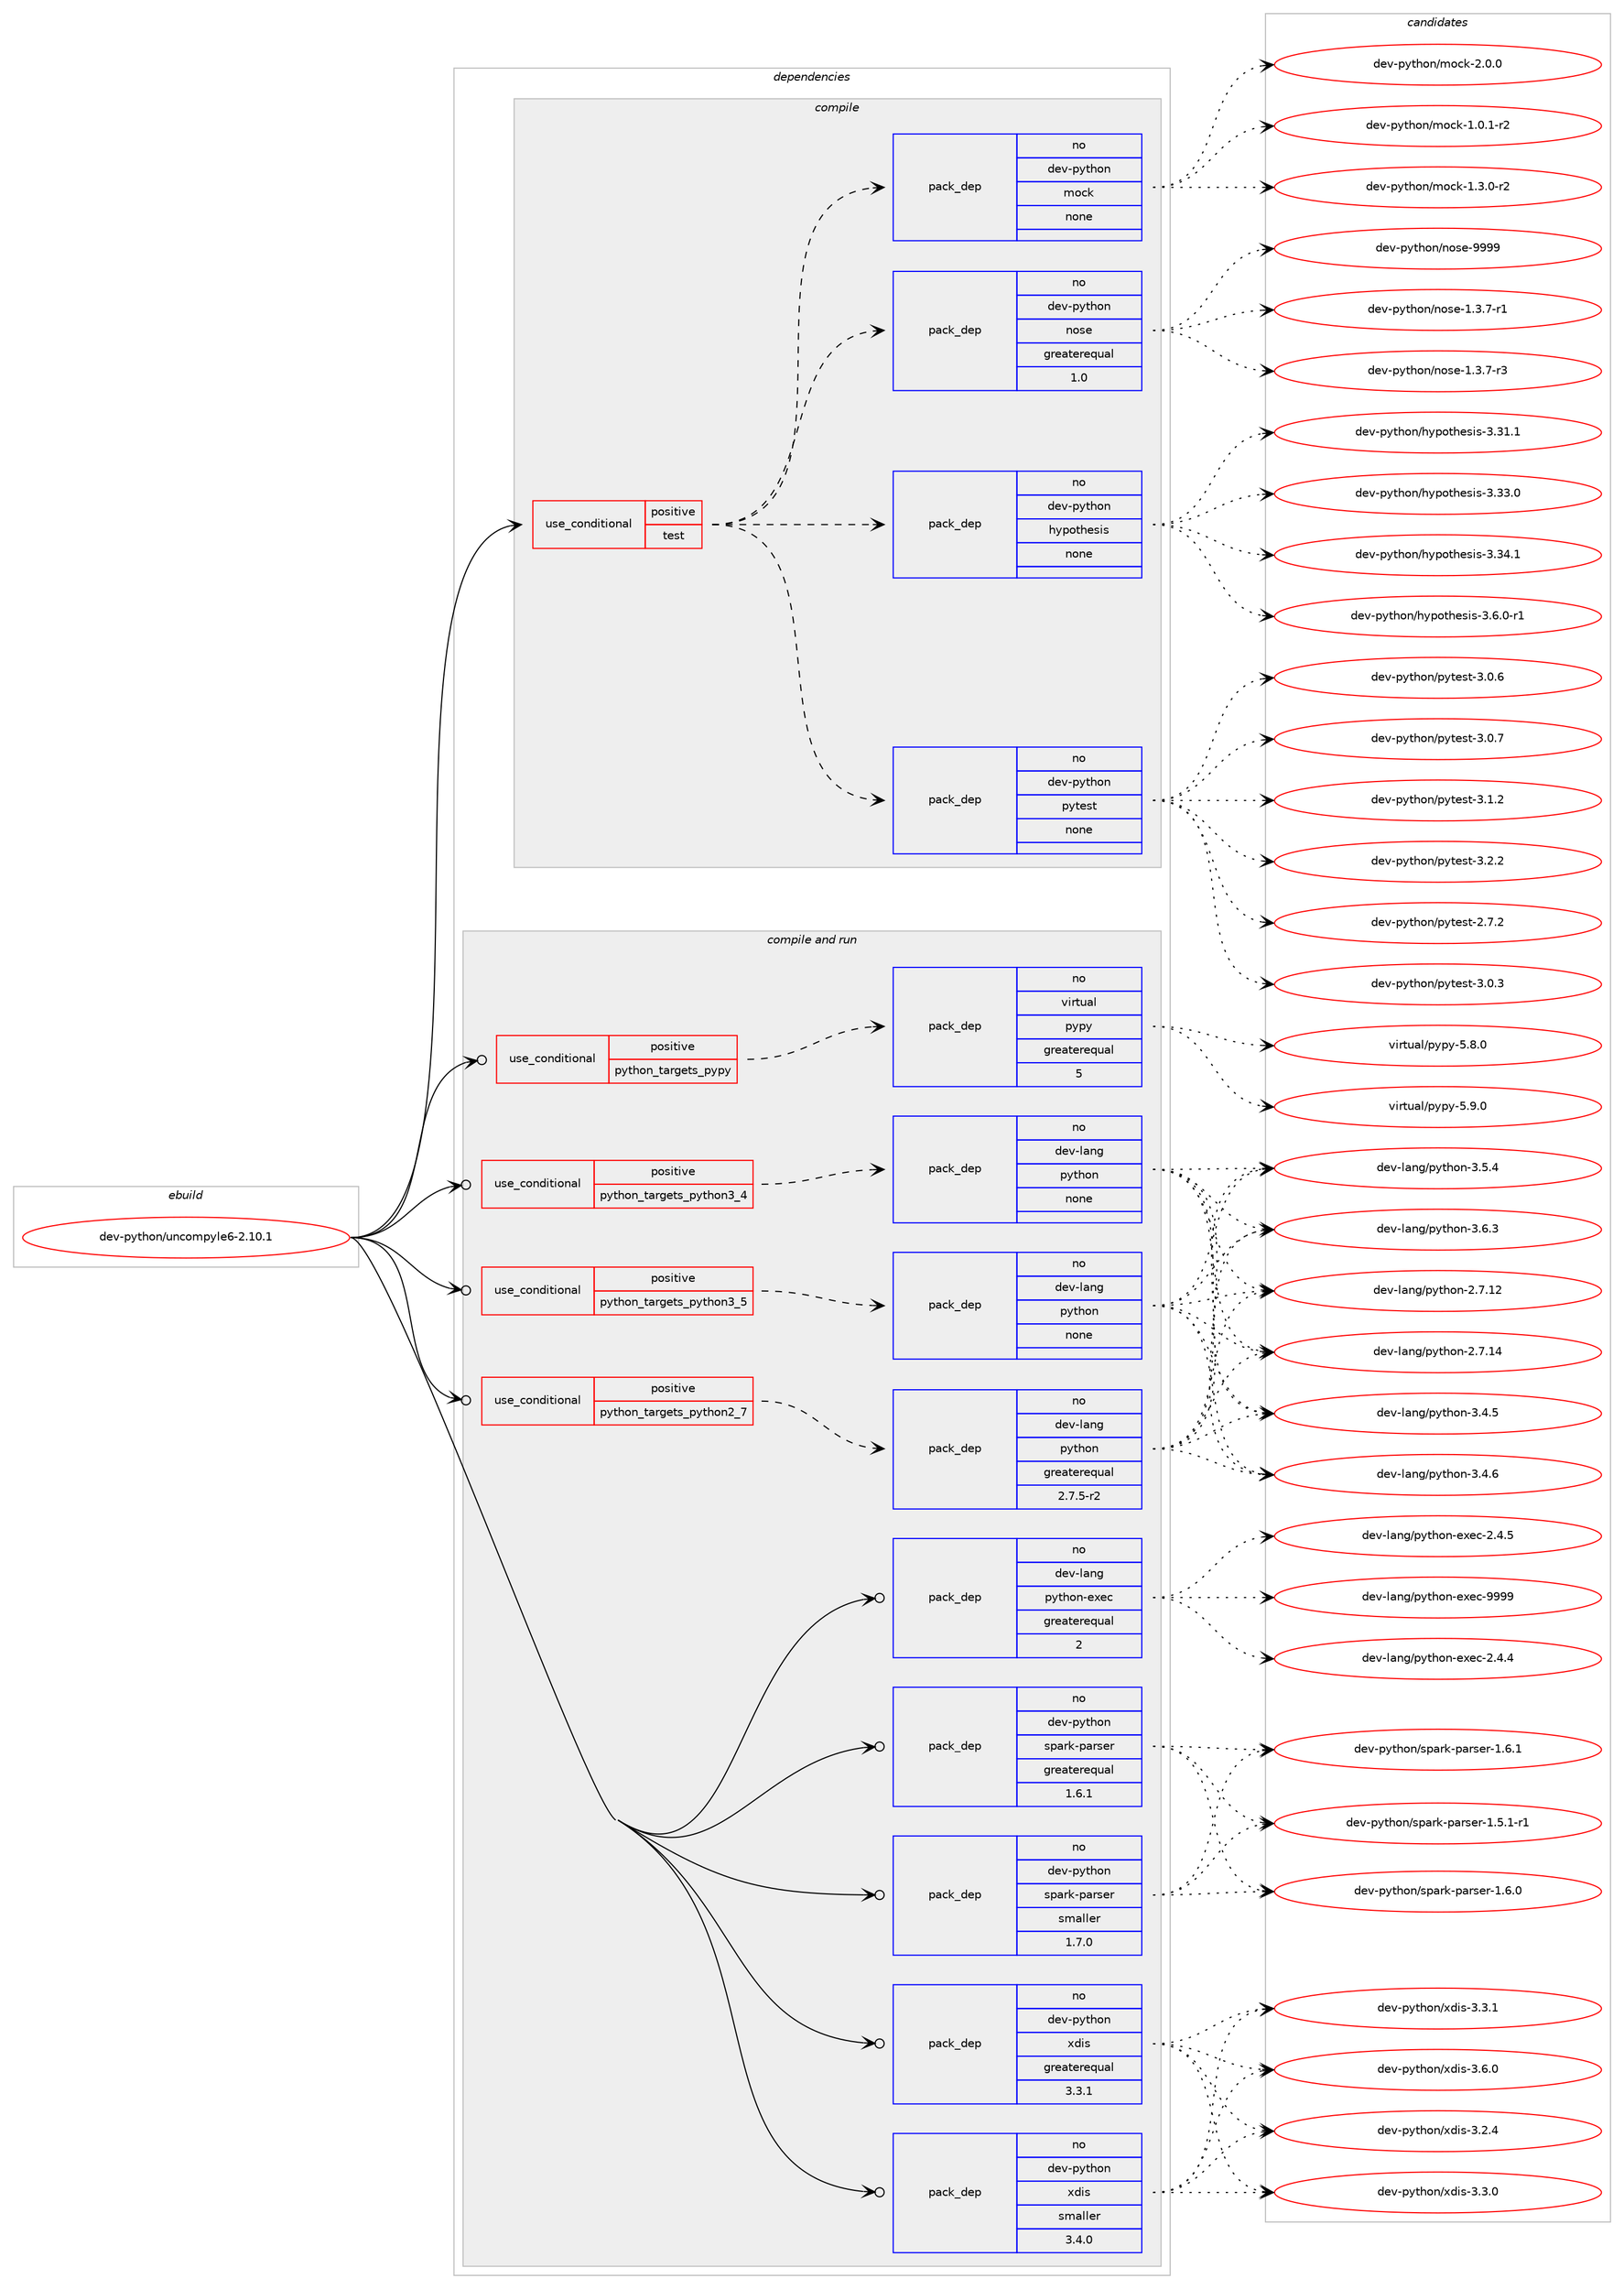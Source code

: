 digraph prolog {

# *************
# Graph options
# *************

newrank=true;
concentrate=true;
compound=true;
graph [rankdir=LR,fontname=Helvetica,fontsize=10,ranksep=1.5];#, ranksep=2.5, nodesep=0.2];
edge  [arrowhead=vee];
node  [fontname=Helvetica,fontsize=10];

# **********
# The ebuild
# **********

subgraph cluster_leftcol {
color=gray;
rank=same;
label=<<i>ebuild</i>>;
id [label="dev-python/uncompyle6-2.10.1", color=red, width=4, href="../dev-python/uncompyle6-2.10.1.svg"];
}

# ****************
# The dependencies
# ****************

subgraph cluster_midcol {
color=gray;
label=<<i>dependencies</i>>;
subgraph cluster_compile {
fillcolor="#eeeeee";
style=filled;
label=<<i>compile</i>>;
subgraph cond43243 {
dependency192210 [label=<<TABLE BORDER="0" CELLBORDER="1" CELLSPACING="0" CELLPADDING="4"><TR><TD ROWSPAN="3" CELLPADDING="10">use_conditional</TD></TR><TR><TD>positive</TD></TR><TR><TD>test</TD></TR></TABLE>>, shape=none, color=red];
subgraph pack145006 {
dependency192211 [label=<<TABLE BORDER="0" CELLBORDER="1" CELLSPACING="0" CELLPADDING="4" WIDTH="220"><TR><TD ROWSPAN="6" CELLPADDING="30">pack_dep</TD></TR><TR><TD WIDTH="110">no</TD></TR><TR><TD>dev-python</TD></TR><TR><TD>nose</TD></TR><TR><TD>greaterequal</TD></TR><TR><TD>1.0</TD></TR></TABLE>>, shape=none, color=blue];
}
dependency192210:e -> dependency192211:w [weight=20,style="dashed",arrowhead="vee"];
subgraph pack145007 {
dependency192212 [label=<<TABLE BORDER="0" CELLBORDER="1" CELLSPACING="0" CELLPADDING="4" WIDTH="220"><TR><TD ROWSPAN="6" CELLPADDING="30">pack_dep</TD></TR><TR><TD WIDTH="110">no</TD></TR><TR><TD>dev-python</TD></TR><TR><TD>mock</TD></TR><TR><TD>none</TD></TR><TR><TD></TD></TR></TABLE>>, shape=none, color=blue];
}
dependency192210:e -> dependency192212:w [weight=20,style="dashed",arrowhead="vee"];
subgraph pack145008 {
dependency192213 [label=<<TABLE BORDER="0" CELLBORDER="1" CELLSPACING="0" CELLPADDING="4" WIDTH="220"><TR><TD ROWSPAN="6" CELLPADDING="30">pack_dep</TD></TR><TR><TD WIDTH="110">no</TD></TR><TR><TD>dev-python</TD></TR><TR><TD>pytest</TD></TR><TR><TD>none</TD></TR><TR><TD></TD></TR></TABLE>>, shape=none, color=blue];
}
dependency192210:e -> dependency192213:w [weight=20,style="dashed",arrowhead="vee"];
subgraph pack145009 {
dependency192214 [label=<<TABLE BORDER="0" CELLBORDER="1" CELLSPACING="0" CELLPADDING="4" WIDTH="220"><TR><TD ROWSPAN="6" CELLPADDING="30">pack_dep</TD></TR><TR><TD WIDTH="110">no</TD></TR><TR><TD>dev-python</TD></TR><TR><TD>hypothesis</TD></TR><TR><TD>none</TD></TR><TR><TD></TD></TR></TABLE>>, shape=none, color=blue];
}
dependency192210:e -> dependency192214:w [weight=20,style="dashed",arrowhead="vee"];
}
id:e -> dependency192210:w [weight=20,style="solid",arrowhead="vee"];
}
subgraph cluster_compileandrun {
fillcolor="#eeeeee";
style=filled;
label=<<i>compile and run</i>>;
subgraph cond43244 {
dependency192215 [label=<<TABLE BORDER="0" CELLBORDER="1" CELLSPACING="0" CELLPADDING="4"><TR><TD ROWSPAN="3" CELLPADDING="10">use_conditional</TD></TR><TR><TD>positive</TD></TR><TR><TD>python_targets_pypy</TD></TR></TABLE>>, shape=none, color=red];
subgraph pack145010 {
dependency192216 [label=<<TABLE BORDER="0" CELLBORDER="1" CELLSPACING="0" CELLPADDING="4" WIDTH="220"><TR><TD ROWSPAN="6" CELLPADDING="30">pack_dep</TD></TR><TR><TD WIDTH="110">no</TD></TR><TR><TD>virtual</TD></TR><TR><TD>pypy</TD></TR><TR><TD>greaterequal</TD></TR><TR><TD>5</TD></TR></TABLE>>, shape=none, color=blue];
}
dependency192215:e -> dependency192216:w [weight=20,style="dashed",arrowhead="vee"];
}
id:e -> dependency192215:w [weight=20,style="solid",arrowhead="odotvee"];
subgraph cond43245 {
dependency192217 [label=<<TABLE BORDER="0" CELLBORDER="1" CELLSPACING="0" CELLPADDING="4"><TR><TD ROWSPAN="3" CELLPADDING="10">use_conditional</TD></TR><TR><TD>positive</TD></TR><TR><TD>python_targets_python2_7</TD></TR></TABLE>>, shape=none, color=red];
subgraph pack145011 {
dependency192218 [label=<<TABLE BORDER="0" CELLBORDER="1" CELLSPACING="0" CELLPADDING="4" WIDTH="220"><TR><TD ROWSPAN="6" CELLPADDING="30">pack_dep</TD></TR><TR><TD WIDTH="110">no</TD></TR><TR><TD>dev-lang</TD></TR><TR><TD>python</TD></TR><TR><TD>greaterequal</TD></TR><TR><TD>2.7.5-r2</TD></TR></TABLE>>, shape=none, color=blue];
}
dependency192217:e -> dependency192218:w [weight=20,style="dashed",arrowhead="vee"];
}
id:e -> dependency192217:w [weight=20,style="solid",arrowhead="odotvee"];
subgraph cond43246 {
dependency192219 [label=<<TABLE BORDER="0" CELLBORDER="1" CELLSPACING="0" CELLPADDING="4"><TR><TD ROWSPAN="3" CELLPADDING="10">use_conditional</TD></TR><TR><TD>positive</TD></TR><TR><TD>python_targets_python3_4</TD></TR></TABLE>>, shape=none, color=red];
subgraph pack145012 {
dependency192220 [label=<<TABLE BORDER="0" CELLBORDER="1" CELLSPACING="0" CELLPADDING="4" WIDTH="220"><TR><TD ROWSPAN="6" CELLPADDING="30">pack_dep</TD></TR><TR><TD WIDTH="110">no</TD></TR><TR><TD>dev-lang</TD></TR><TR><TD>python</TD></TR><TR><TD>none</TD></TR><TR><TD></TD></TR></TABLE>>, shape=none, color=blue];
}
dependency192219:e -> dependency192220:w [weight=20,style="dashed",arrowhead="vee"];
}
id:e -> dependency192219:w [weight=20,style="solid",arrowhead="odotvee"];
subgraph cond43247 {
dependency192221 [label=<<TABLE BORDER="0" CELLBORDER="1" CELLSPACING="0" CELLPADDING="4"><TR><TD ROWSPAN="3" CELLPADDING="10">use_conditional</TD></TR><TR><TD>positive</TD></TR><TR><TD>python_targets_python3_5</TD></TR></TABLE>>, shape=none, color=red];
subgraph pack145013 {
dependency192222 [label=<<TABLE BORDER="0" CELLBORDER="1" CELLSPACING="0" CELLPADDING="4" WIDTH="220"><TR><TD ROWSPAN="6" CELLPADDING="30">pack_dep</TD></TR><TR><TD WIDTH="110">no</TD></TR><TR><TD>dev-lang</TD></TR><TR><TD>python</TD></TR><TR><TD>none</TD></TR><TR><TD></TD></TR></TABLE>>, shape=none, color=blue];
}
dependency192221:e -> dependency192222:w [weight=20,style="dashed",arrowhead="vee"];
}
id:e -> dependency192221:w [weight=20,style="solid",arrowhead="odotvee"];
subgraph pack145014 {
dependency192223 [label=<<TABLE BORDER="0" CELLBORDER="1" CELLSPACING="0" CELLPADDING="4" WIDTH="220"><TR><TD ROWSPAN="6" CELLPADDING="30">pack_dep</TD></TR><TR><TD WIDTH="110">no</TD></TR><TR><TD>dev-lang</TD></TR><TR><TD>python-exec</TD></TR><TR><TD>greaterequal</TD></TR><TR><TD>2</TD></TR></TABLE>>, shape=none, color=blue];
}
id:e -> dependency192223:w [weight=20,style="solid",arrowhead="odotvee"];
subgraph pack145015 {
dependency192224 [label=<<TABLE BORDER="0" CELLBORDER="1" CELLSPACING="0" CELLPADDING="4" WIDTH="220"><TR><TD ROWSPAN="6" CELLPADDING="30">pack_dep</TD></TR><TR><TD WIDTH="110">no</TD></TR><TR><TD>dev-python</TD></TR><TR><TD>spark-parser</TD></TR><TR><TD>greaterequal</TD></TR><TR><TD>1.6.1</TD></TR></TABLE>>, shape=none, color=blue];
}
id:e -> dependency192224:w [weight=20,style="solid",arrowhead="odotvee"];
subgraph pack145016 {
dependency192225 [label=<<TABLE BORDER="0" CELLBORDER="1" CELLSPACING="0" CELLPADDING="4" WIDTH="220"><TR><TD ROWSPAN="6" CELLPADDING="30">pack_dep</TD></TR><TR><TD WIDTH="110">no</TD></TR><TR><TD>dev-python</TD></TR><TR><TD>spark-parser</TD></TR><TR><TD>smaller</TD></TR><TR><TD>1.7.0</TD></TR></TABLE>>, shape=none, color=blue];
}
id:e -> dependency192225:w [weight=20,style="solid",arrowhead="odotvee"];
subgraph pack145017 {
dependency192226 [label=<<TABLE BORDER="0" CELLBORDER="1" CELLSPACING="0" CELLPADDING="4" WIDTH="220"><TR><TD ROWSPAN="6" CELLPADDING="30">pack_dep</TD></TR><TR><TD WIDTH="110">no</TD></TR><TR><TD>dev-python</TD></TR><TR><TD>xdis</TD></TR><TR><TD>greaterequal</TD></TR><TR><TD>3.3.1</TD></TR></TABLE>>, shape=none, color=blue];
}
id:e -> dependency192226:w [weight=20,style="solid",arrowhead="odotvee"];
subgraph pack145018 {
dependency192227 [label=<<TABLE BORDER="0" CELLBORDER="1" CELLSPACING="0" CELLPADDING="4" WIDTH="220"><TR><TD ROWSPAN="6" CELLPADDING="30">pack_dep</TD></TR><TR><TD WIDTH="110">no</TD></TR><TR><TD>dev-python</TD></TR><TR><TD>xdis</TD></TR><TR><TD>smaller</TD></TR><TR><TD>3.4.0</TD></TR></TABLE>>, shape=none, color=blue];
}
id:e -> dependency192227:w [weight=20,style="solid",arrowhead="odotvee"];
}
subgraph cluster_run {
fillcolor="#eeeeee";
style=filled;
label=<<i>run</i>>;
}
}

# **************
# The candidates
# **************

subgraph cluster_choices {
rank=same;
color=gray;
label=<<i>candidates</i>>;

subgraph choice145006 {
color=black;
nodesep=1;
choice10010111845112121116104111110471101111151014549465146554511449 [label="dev-python/nose-1.3.7-r1", color=red, width=4,href="../dev-python/nose-1.3.7-r1.svg"];
choice10010111845112121116104111110471101111151014549465146554511451 [label="dev-python/nose-1.3.7-r3", color=red, width=4,href="../dev-python/nose-1.3.7-r3.svg"];
choice10010111845112121116104111110471101111151014557575757 [label="dev-python/nose-9999", color=red, width=4,href="../dev-python/nose-9999.svg"];
dependency192211:e -> choice10010111845112121116104111110471101111151014549465146554511449:w [style=dotted,weight="100"];
dependency192211:e -> choice10010111845112121116104111110471101111151014549465146554511451:w [style=dotted,weight="100"];
dependency192211:e -> choice10010111845112121116104111110471101111151014557575757:w [style=dotted,weight="100"];
}
subgraph choice145007 {
color=black;
nodesep=1;
choice1001011184511212111610411111047109111991074549464846494511450 [label="dev-python/mock-1.0.1-r2", color=red, width=4,href="../dev-python/mock-1.0.1-r2.svg"];
choice1001011184511212111610411111047109111991074549465146484511450 [label="dev-python/mock-1.3.0-r2", color=red, width=4,href="../dev-python/mock-1.3.0-r2.svg"];
choice100101118451121211161041111104710911199107455046484648 [label="dev-python/mock-2.0.0", color=red, width=4,href="../dev-python/mock-2.0.0.svg"];
dependency192212:e -> choice1001011184511212111610411111047109111991074549464846494511450:w [style=dotted,weight="100"];
dependency192212:e -> choice1001011184511212111610411111047109111991074549465146484511450:w [style=dotted,weight="100"];
dependency192212:e -> choice100101118451121211161041111104710911199107455046484648:w [style=dotted,weight="100"];
}
subgraph choice145008 {
color=black;
nodesep=1;
choice1001011184511212111610411111047112121116101115116455046554650 [label="dev-python/pytest-2.7.2", color=red, width=4,href="../dev-python/pytest-2.7.2.svg"];
choice1001011184511212111610411111047112121116101115116455146484651 [label="dev-python/pytest-3.0.3", color=red, width=4,href="../dev-python/pytest-3.0.3.svg"];
choice1001011184511212111610411111047112121116101115116455146484654 [label="dev-python/pytest-3.0.6", color=red, width=4,href="../dev-python/pytest-3.0.6.svg"];
choice1001011184511212111610411111047112121116101115116455146484655 [label="dev-python/pytest-3.0.7", color=red, width=4,href="../dev-python/pytest-3.0.7.svg"];
choice1001011184511212111610411111047112121116101115116455146494650 [label="dev-python/pytest-3.1.2", color=red, width=4,href="../dev-python/pytest-3.1.2.svg"];
choice1001011184511212111610411111047112121116101115116455146504650 [label="dev-python/pytest-3.2.2", color=red, width=4,href="../dev-python/pytest-3.2.2.svg"];
dependency192213:e -> choice1001011184511212111610411111047112121116101115116455046554650:w [style=dotted,weight="100"];
dependency192213:e -> choice1001011184511212111610411111047112121116101115116455146484651:w [style=dotted,weight="100"];
dependency192213:e -> choice1001011184511212111610411111047112121116101115116455146484654:w [style=dotted,weight="100"];
dependency192213:e -> choice1001011184511212111610411111047112121116101115116455146484655:w [style=dotted,weight="100"];
dependency192213:e -> choice1001011184511212111610411111047112121116101115116455146494650:w [style=dotted,weight="100"];
dependency192213:e -> choice1001011184511212111610411111047112121116101115116455146504650:w [style=dotted,weight="100"];
}
subgraph choice145009 {
color=black;
nodesep=1;
choice100101118451121211161041111104710412111211111610410111510511545514651494649 [label="dev-python/hypothesis-3.31.1", color=red, width=4,href="../dev-python/hypothesis-3.31.1.svg"];
choice100101118451121211161041111104710412111211111610410111510511545514651514648 [label="dev-python/hypothesis-3.33.0", color=red, width=4,href="../dev-python/hypothesis-3.33.0.svg"];
choice100101118451121211161041111104710412111211111610410111510511545514651524649 [label="dev-python/hypothesis-3.34.1", color=red, width=4,href="../dev-python/hypothesis-3.34.1.svg"];
choice10010111845112121116104111110471041211121111161041011151051154551465446484511449 [label="dev-python/hypothesis-3.6.0-r1", color=red, width=4,href="../dev-python/hypothesis-3.6.0-r1.svg"];
dependency192214:e -> choice100101118451121211161041111104710412111211111610410111510511545514651494649:w [style=dotted,weight="100"];
dependency192214:e -> choice100101118451121211161041111104710412111211111610410111510511545514651514648:w [style=dotted,weight="100"];
dependency192214:e -> choice100101118451121211161041111104710412111211111610410111510511545514651524649:w [style=dotted,weight="100"];
dependency192214:e -> choice10010111845112121116104111110471041211121111161041011151051154551465446484511449:w [style=dotted,weight="100"];
}
subgraph choice145010 {
color=black;
nodesep=1;
choice1181051141161179710847112121112121455346564648 [label="virtual/pypy-5.8.0", color=red, width=4,href="../virtual/pypy-5.8.0.svg"];
choice1181051141161179710847112121112121455346574648 [label="virtual/pypy-5.9.0", color=red, width=4,href="../virtual/pypy-5.9.0.svg"];
dependency192216:e -> choice1181051141161179710847112121112121455346564648:w [style=dotted,weight="100"];
dependency192216:e -> choice1181051141161179710847112121112121455346574648:w [style=dotted,weight="100"];
}
subgraph choice145011 {
color=black;
nodesep=1;
choice10010111845108971101034711212111610411111045504655464950 [label="dev-lang/python-2.7.12", color=red, width=4,href="../dev-lang/python-2.7.12.svg"];
choice10010111845108971101034711212111610411111045504655464952 [label="dev-lang/python-2.7.14", color=red, width=4,href="../dev-lang/python-2.7.14.svg"];
choice100101118451089711010347112121116104111110455146524653 [label="dev-lang/python-3.4.5", color=red, width=4,href="../dev-lang/python-3.4.5.svg"];
choice100101118451089711010347112121116104111110455146524654 [label="dev-lang/python-3.4.6", color=red, width=4,href="../dev-lang/python-3.4.6.svg"];
choice100101118451089711010347112121116104111110455146534652 [label="dev-lang/python-3.5.4", color=red, width=4,href="../dev-lang/python-3.5.4.svg"];
choice100101118451089711010347112121116104111110455146544651 [label="dev-lang/python-3.6.3", color=red, width=4,href="../dev-lang/python-3.6.3.svg"];
dependency192218:e -> choice10010111845108971101034711212111610411111045504655464950:w [style=dotted,weight="100"];
dependency192218:e -> choice10010111845108971101034711212111610411111045504655464952:w [style=dotted,weight="100"];
dependency192218:e -> choice100101118451089711010347112121116104111110455146524653:w [style=dotted,weight="100"];
dependency192218:e -> choice100101118451089711010347112121116104111110455146524654:w [style=dotted,weight="100"];
dependency192218:e -> choice100101118451089711010347112121116104111110455146534652:w [style=dotted,weight="100"];
dependency192218:e -> choice100101118451089711010347112121116104111110455146544651:w [style=dotted,weight="100"];
}
subgraph choice145012 {
color=black;
nodesep=1;
choice10010111845108971101034711212111610411111045504655464950 [label="dev-lang/python-2.7.12", color=red, width=4,href="../dev-lang/python-2.7.12.svg"];
choice10010111845108971101034711212111610411111045504655464952 [label="dev-lang/python-2.7.14", color=red, width=4,href="../dev-lang/python-2.7.14.svg"];
choice100101118451089711010347112121116104111110455146524653 [label="dev-lang/python-3.4.5", color=red, width=4,href="../dev-lang/python-3.4.5.svg"];
choice100101118451089711010347112121116104111110455146524654 [label="dev-lang/python-3.4.6", color=red, width=4,href="../dev-lang/python-3.4.6.svg"];
choice100101118451089711010347112121116104111110455146534652 [label="dev-lang/python-3.5.4", color=red, width=4,href="../dev-lang/python-3.5.4.svg"];
choice100101118451089711010347112121116104111110455146544651 [label="dev-lang/python-3.6.3", color=red, width=4,href="../dev-lang/python-3.6.3.svg"];
dependency192220:e -> choice10010111845108971101034711212111610411111045504655464950:w [style=dotted,weight="100"];
dependency192220:e -> choice10010111845108971101034711212111610411111045504655464952:w [style=dotted,weight="100"];
dependency192220:e -> choice100101118451089711010347112121116104111110455146524653:w [style=dotted,weight="100"];
dependency192220:e -> choice100101118451089711010347112121116104111110455146524654:w [style=dotted,weight="100"];
dependency192220:e -> choice100101118451089711010347112121116104111110455146534652:w [style=dotted,weight="100"];
dependency192220:e -> choice100101118451089711010347112121116104111110455146544651:w [style=dotted,weight="100"];
}
subgraph choice145013 {
color=black;
nodesep=1;
choice10010111845108971101034711212111610411111045504655464950 [label="dev-lang/python-2.7.12", color=red, width=4,href="../dev-lang/python-2.7.12.svg"];
choice10010111845108971101034711212111610411111045504655464952 [label="dev-lang/python-2.7.14", color=red, width=4,href="../dev-lang/python-2.7.14.svg"];
choice100101118451089711010347112121116104111110455146524653 [label="dev-lang/python-3.4.5", color=red, width=4,href="../dev-lang/python-3.4.5.svg"];
choice100101118451089711010347112121116104111110455146524654 [label="dev-lang/python-3.4.6", color=red, width=4,href="../dev-lang/python-3.4.6.svg"];
choice100101118451089711010347112121116104111110455146534652 [label="dev-lang/python-3.5.4", color=red, width=4,href="../dev-lang/python-3.5.4.svg"];
choice100101118451089711010347112121116104111110455146544651 [label="dev-lang/python-3.6.3", color=red, width=4,href="../dev-lang/python-3.6.3.svg"];
dependency192222:e -> choice10010111845108971101034711212111610411111045504655464950:w [style=dotted,weight="100"];
dependency192222:e -> choice10010111845108971101034711212111610411111045504655464952:w [style=dotted,weight="100"];
dependency192222:e -> choice100101118451089711010347112121116104111110455146524653:w [style=dotted,weight="100"];
dependency192222:e -> choice100101118451089711010347112121116104111110455146524654:w [style=dotted,weight="100"];
dependency192222:e -> choice100101118451089711010347112121116104111110455146534652:w [style=dotted,weight="100"];
dependency192222:e -> choice100101118451089711010347112121116104111110455146544651:w [style=dotted,weight="100"];
}
subgraph choice145014 {
color=black;
nodesep=1;
choice1001011184510897110103471121211161041111104510112010199455046524652 [label="dev-lang/python-exec-2.4.4", color=red, width=4,href="../dev-lang/python-exec-2.4.4.svg"];
choice1001011184510897110103471121211161041111104510112010199455046524653 [label="dev-lang/python-exec-2.4.5", color=red, width=4,href="../dev-lang/python-exec-2.4.5.svg"];
choice10010111845108971101034711212111610411111045101120101994557575757 [label="dev-lang/python-exec-9999", color=red, width=4,href="../dev-lang/python-exec-9999.svg"];
dependency192223:e -> choice1001011184510897110103471121211161041111104510112010199455046524652:w [style=dotted,weight="100"];
dependency192223:e -> choice1001011184510897110103471121211161041111104510112010199455046524653:w [style=dotted,weight="100"];
dependency192223:e -> choice10010111845108971101034711212111610411111045101120101994557575757:w [style=dotted,weight="100"];
}
subgraph choice145015 {
color=black;
nodesep=1;
choice10010111845112121116104111110471151129711410745112971141151011144549465346494511449 [label="dev-python/spark-parser-1.5.1-r1", color=red, width=4,href="../dev-python/spark-parser-1.5.1-r1.svg"];
choice1001011184511212111610411111047115112971141074511297114115101114454946544648 [label="dev-python/spark-parser-1.6.0", color=red, width=4,href="../dev-python/spark-parser-1.6.0.svg"];
choice1001011184511212111610411111047115112971141074511297114115101114454946544649 [label="dev-python/spark-parser-1.6.1", color=red, width=4,href="../dev-python/spark-parser-1.6.1.svg"];
dependency192224:e -> choice10010111845112121116104111110471151129711410745112971141151011144549465346494511449:w [style=dotted,weight="100"];
dependency192224:e -> choice1001011184511212111610411111047115112971141074511297114115101114454946544648:w [style=dotted,weight="100"];
dependency192224:e -> choice1001011184511212111610411111047115112971141074511297114115101114454946544649:w [style=dotted,weight="100"];
}
subgraph choice145016 {
color=black;
nodesep=1;
choice10010111845112121116104111110471151129711410745112971141151011144549465346494511449 [label="dev-python/spark-parser-1.5.1-r1", color=red, width=4,href="../dev-python/spark-parser-1.5.1-r1.svg"];
choice1001011184511212111610411111047115112971141074511297114115101114454946544648 [label="dev-python/spark-parser-1.6.0", color=red, width=4,href="../dev-python/spark-parser-1.6.0.svg"];
choice1001011184511212111610411111047115112971141074511297114115101114454946544649 [label="dev-python/spark-parser-1.6.1", color=red, width=4,href="../dev-python/spark-parser-1.6.1.svg"];
dependency192225:e -> choice10010111845112121116104111110471151129711410745112971141151011144549465346494511449:w [style=dotted,weight="100"];
dependency192225:e -> choice1001011184511212111610411111047115112971141074511297114115101114454946544648:w [style=dotted,weight="100"];
dependency192225:e -> choice1001011184511212111610411111047115112971141074511297114115101114454946544649:w [style=dotted,weight="100"];
}
subgraph choice145017 {
color=black;
nodesep=1;
choice1001011184511212111610411111047120100105115455146504652 [label="dev-python/xdis-3.2.4", color=red, width=4,href="../dev-python/xdis-3.2.4.svg"];
choice1001011184511212111610411111047120100105115455146514648 [label="dev-python/xdis-3.3.0", color=red, width=4,href="../dev-python/xdis-3.3.0.svg"];
choice1001011184511212111610411111047120100105115455146514649 [label="dev-python/xdis-3.3.1", color=red, width=4,href="../dev-python/xdis-3.3.1.svg"];
choice1001011184511212111610411111047120100105115455146544648 [label="dev-python/xdis-3.6.0", color=red, width=4,href="../dev-python/xdis-3.6.0.svg"];
dependency192226:e -> choice1001011184511212111610411111047120100105115455146504652:w [style=dotted,weight="100"];
dependency192226:e -> choice1001011184511212111610411111047120100105115455146514648:w [style=dotted,weight="100"];
dependency192226:e -> choice1001011184511212111610411111047120100105115455146514649:w [style=dotted,weight="100"];
dependency192226:e -> choice1001011184511212111610411111047120100105115455146544648:w [style=dotted,weight="100"];
}
subgraph choice145018 {
color=black;
nodesep=1;
choice1001011184511212111610411111047120100105115455146504652 [label="dev-python/xdis-3.2.4", color=red, width=4,href="../dev-python/xdis-3.2.4.svg"];
choice1001011184511212111610411111047120100105115455146514648 [label="dev-python/xdis-3.3.0", color=red, width=4,href="../dev-python/xdis-3.3.0.svg"];
choice1001011184511212111610411111047120100105115455146514649 [label="dev-python/xdis-3.3.1", color=red, width=4,href="../dev-python/xdis-3.3.1.svg"];
choice1001011184511212111610411111047120100105115455146544648 [label="dev-python/xdis-3.6.0", color=red, width=4,href="../dev-python/xdis-3.6.0.svg"];
dependency192227:e -> choice1001011184511212111610411111047120100105115455146504652:w [style=dotted,weight="100"];
dependency192227:e -> choice1001011184511212111610411111047120100105115455146514648:w [style=dotted,weight="100"];
dependency192227:e -> choice1001011184511212111610411111047120100105115455146514649:w [style=dotted,weight="100"];
dependency192227:e -> choice1001011184511212111610411111047120100105115455146544648:w [style=dotted,weight="100"];
}
}

}
